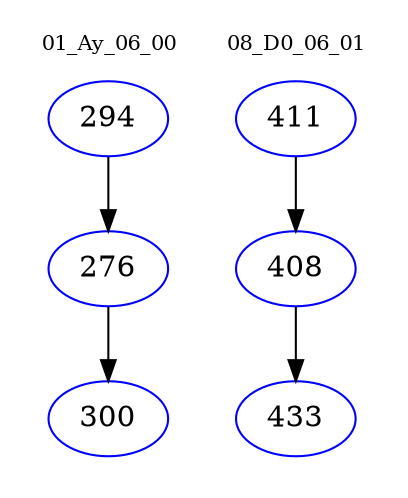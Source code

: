 digraph{
subgraph cluster_0 {
color = white
label = "01_Ay_06_00";
fontsize=10;
T0_294 [label="294", color="blue"]
T0_294 -> T0_276 [color="black"]
T0_276 [label="276", color="blue"]
T0_276 -> T0_300 [color="black"]
T0_300 [label="300", color="blue"]
}
subgraph cluster_1 {
color = white
label = "08_D0_06_01";
fontsize=10;
T1_411 [label="411", color="blue"]
T1_411 -> T1_408 [color="black"]
T1_408 [label="408", color="blue"]
T1_408 -> T1_433 [color="black"]
T1_433 [label="433", color="blue"]
}
}

